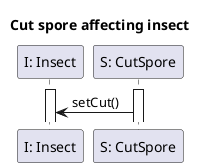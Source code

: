 @startuml InsectSpeedUp

title Cut spore affecting insect

participant "I: Insect" as I
participant "S: CutSpore" as Sp

activate I
activate Sp

Sp -> I : setCut()

@enduml